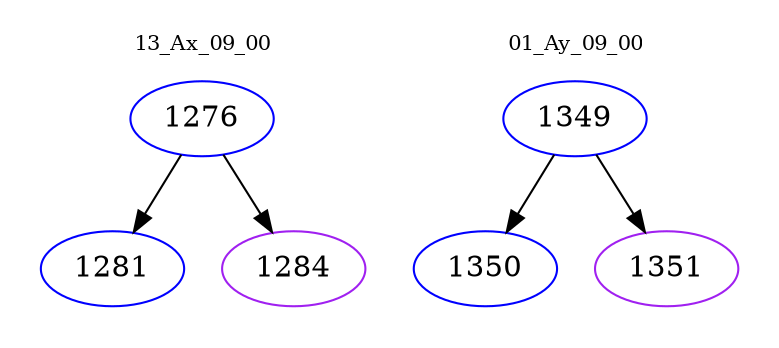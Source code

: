 digraph{
subgraph cluster_0 {
color = white
label = "13_Ax_09_00";
fontsize=10;
T0_1276 [label="1276", color="blue"]
T0_1276 -> T0_1281 [color="black"]
T0_1281 [label="1281", color="blue"]
T0_1276 -> T0_1284 [color="black"]
T0_1284 [label="1284", color="purple"]
}
subgraph cluster_1 {
color = white
label = "01_Ay_09_00";
fontsize=10;
T1_1349 [label="1349", color="blue"]
T1_1349 -> T1_1350 [color="black"]
T1_1350 [label="1350", color="blue"]
T1_1349 -> T1_1351 [color="black"]
T1_1351 [label="1351", color="purple"]
}
}
